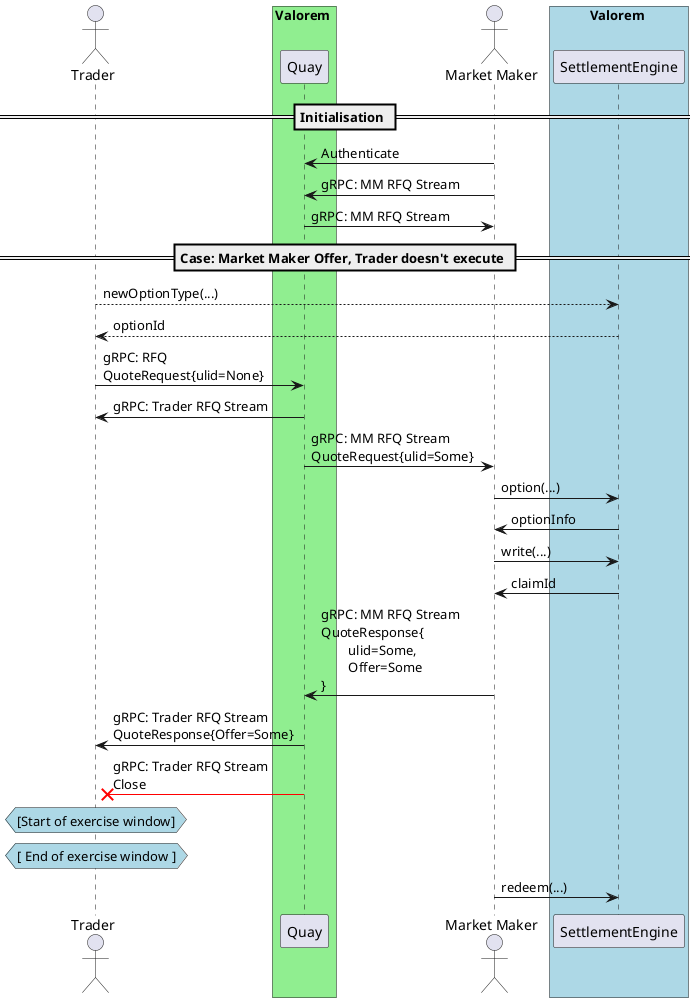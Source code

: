 @startuml

actor Trader
box Valorem #LightGreen
participant Quay
end box
actor "Market Maker" as MM
box Valorem #LightBlue
participant SettlementEngine as SE
end box

== Initialisation ==
MM -> Quay: Authenticate
MM -> Quay: gRPC: MM RFQ Stream
Quay -> MM: gRPC: MM RFQ Stream

== Case: Market Maker Offer, Trader doesn't execute ==
Trader --> SE: newOptionType(...)
SE --> Trader: optionId
Trader -> Quay: gRPC: RFQ\nQuoteRequest{ulid=None}
Quay -> Trader: gRPC: Trader RFQ Stream
Quay -> MM: gRPC: MM RFQ Stream\nQuoteRequest{ulid=Some}
MM -> SE: option(...)
SE -> MM: optionInfo
MM -> SE: write(...)
SE -> MM: claimId
MM -> Quay: gRPC: MM RFQ Stream\nQuoteResponse{\n\tulid=Some,\n\tOffer=Some\n}
Quay -> Trader: gRPC: Trader RFQ Stream\nQuoteResponse{Offer=Some}
Quay -[#red]X Trader: gRPC: Trader RFQ Stream\nClose
hnote over Trader #lightBlue
[Start of exercise window]
end hnote
hnote over Trader #lightBlue
[ End of exercise window ]
end hnote
MM -> SE: redeem(...)
@enduml